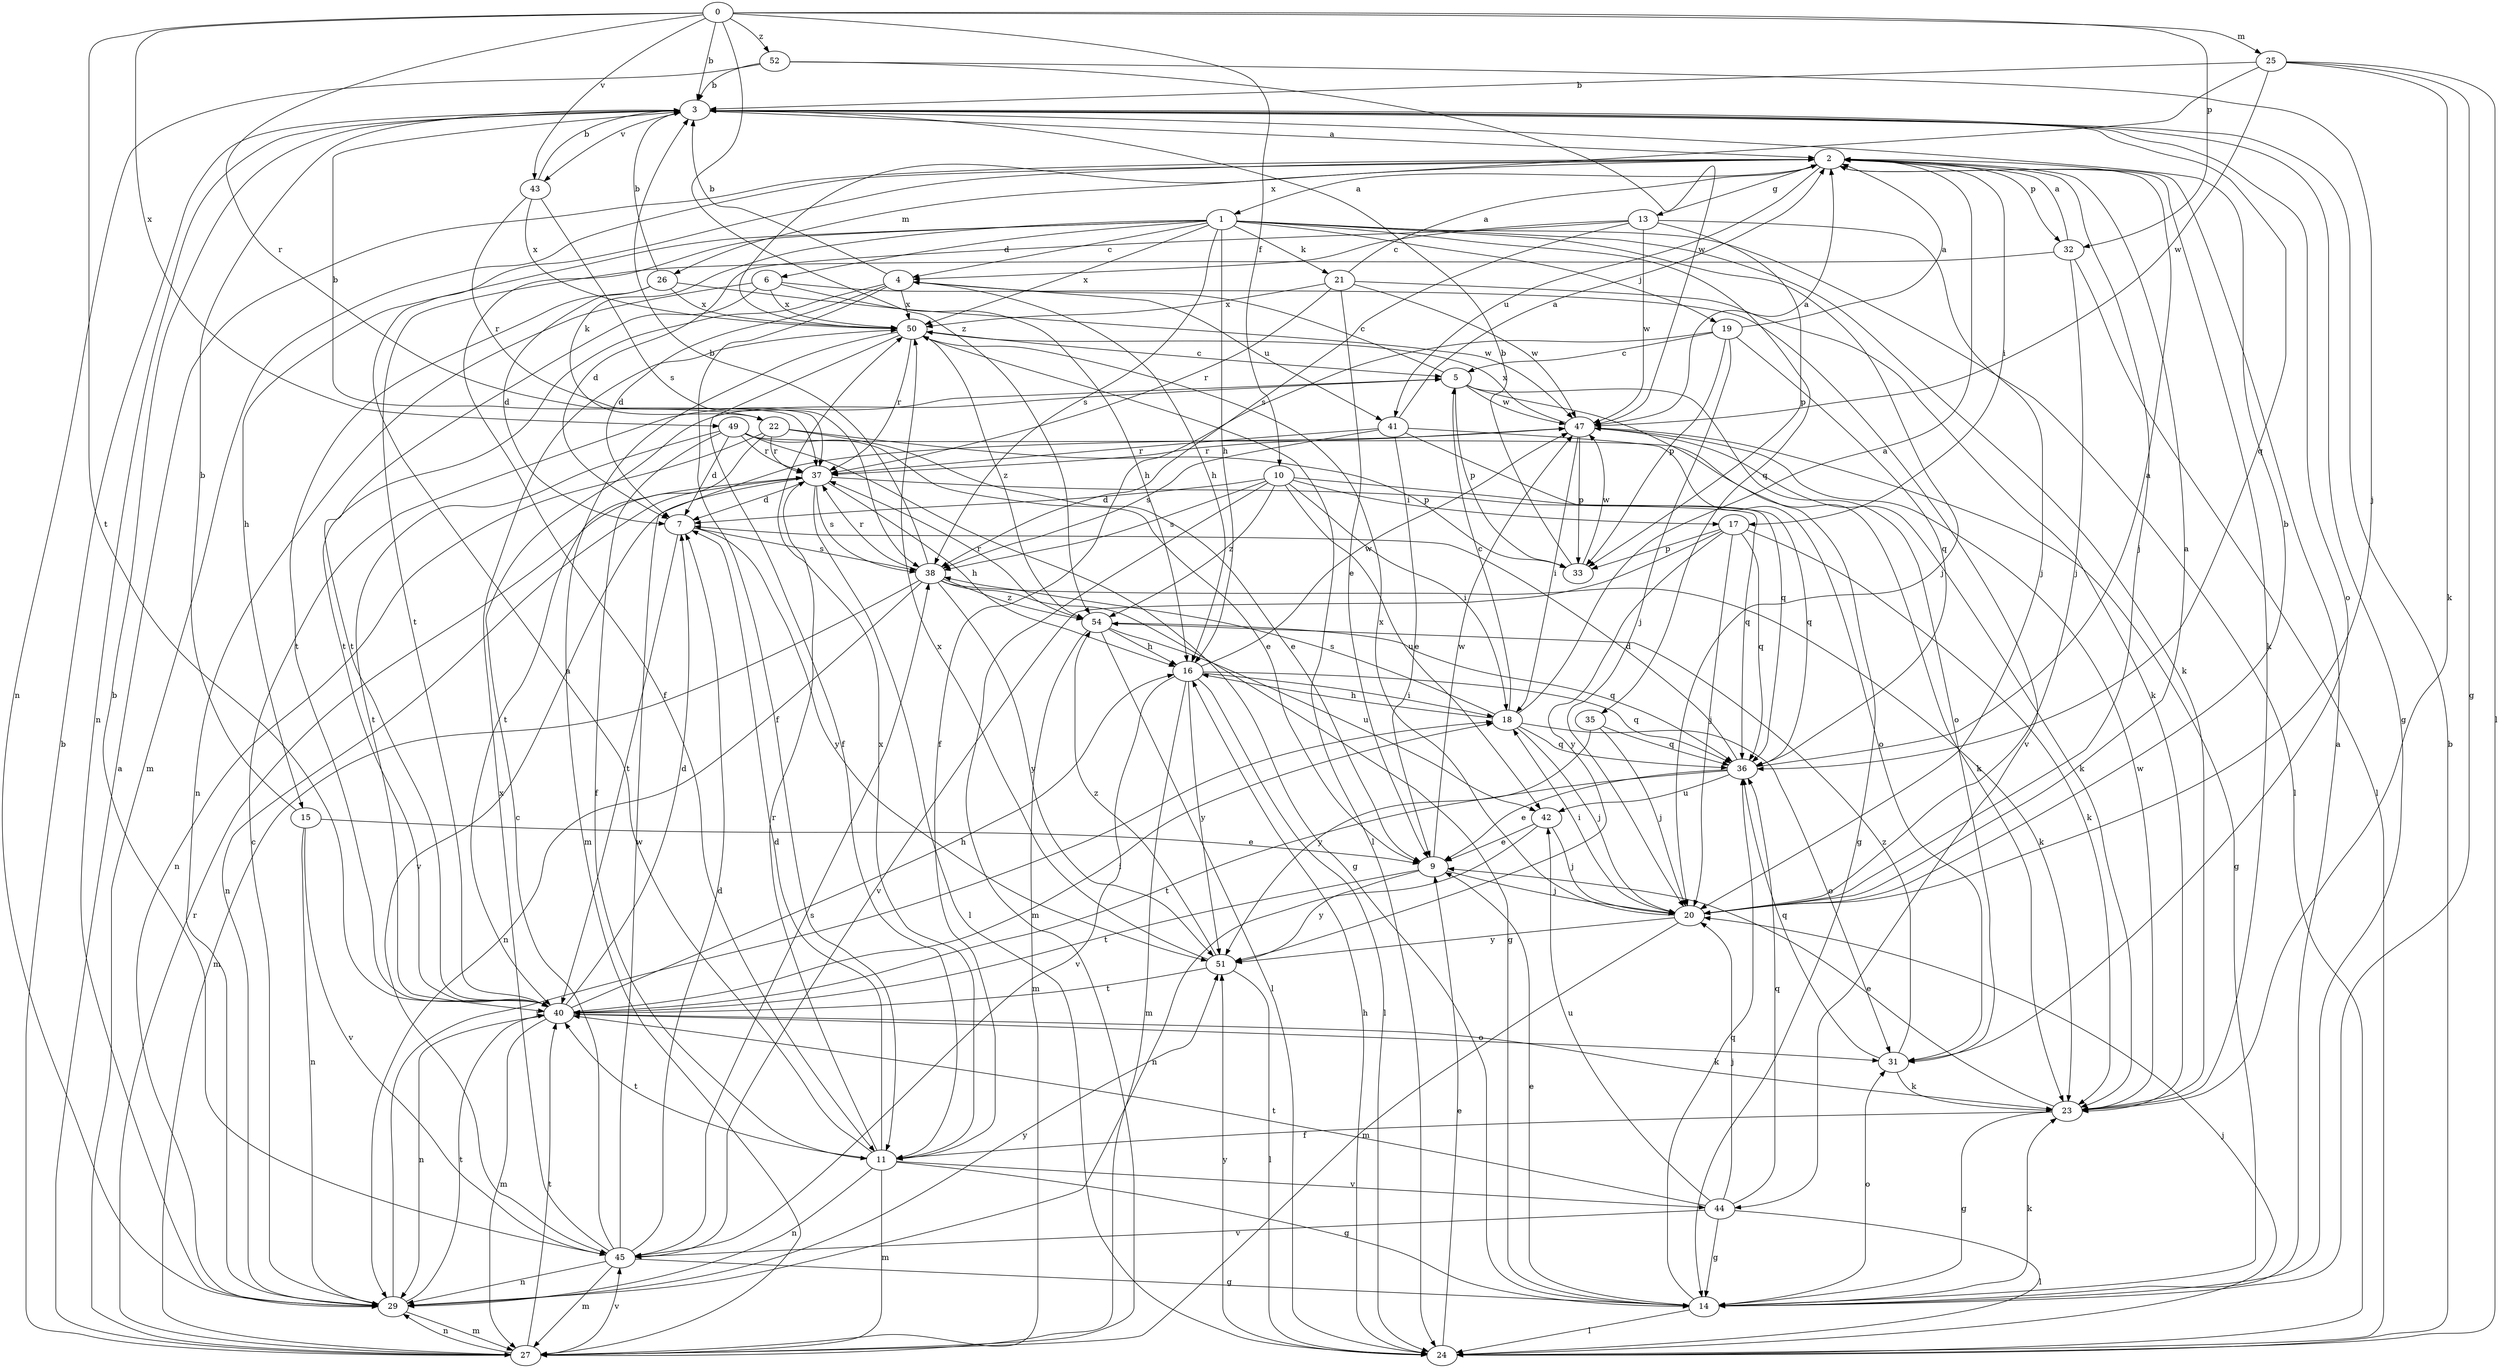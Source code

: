 strict digraph  {
0;
1;
2;
3;
4;
5;
6;
7;
9;
10;
11;
13;
14;
15;
16;
17;
18;
19;
20;
21;
22;
23;
24;
25;
26;
27;
29;
31;
32;
33;
35;
36;
37;
38;
40;
41;
42;
43;
44;
45;
47;
49;
50;
51;
52;
54;
0 -> 3  [label=b];
0 -> 10  [label=f];
0 -> 25  [label=m];
0 -> 32  [label=p];
0 -> 37  [label=r];
0 -> 40  [label=t];
0 -> 43  [label=v];
0 -> 49  [label=x];
0 -> 52  [label=z];
0 -> 54  [label=z];
1 -> 4  [label=c];
1 -> 6  [label=d];
1 -> 11  [label=f];
1 -> 15  [label=h];
1 -> 16  [label=h];
1 -> 19  [label=j];
1 -> 20  [label=j];
1 -> 21  [label=k];
1 -> 22  [label=k];
1 -> 23  [label=k];
1 -> 24  [label=l];
1 -> 35  [label=q];
1 -> 38  [label=s];
1 -> 50  [label=x];
2 -> 1  [label=a];
2 -> 13  [label=g];
2 -> 17  [label=i];
2 -> 20  [label=j];
2 -> 23  [label=k];
2 -> 26  [label=m];
2 -> 27  [label=m];
2 -> 32  [label=p];
2 -> 41  [label=u];
3 -> 2  [label=a];
3 -> 14  [label=g];
3 -> 29  [label=n];
3 -> 31  [label=o];
3 -> 36  [label=q];
3 -> 43  [label=v];
4 -> 3  [label=b];
4 -> 7  [label=d];
4 -> 11  [label=f];
4 -> 16  [label=h];
4 -> 40  [label=t];
4 -> 41  [label=u];
4 -> 50  [label=x];
5 -> 4  [label=c];
5 -> 14  [label=g];
5 -> 31  [label=o];
5 -> 33  [label=p];
5 -> 47  [label=w];
6 -> 16  [label=h];
6 -> 29  [label=n];
6 -> 40  [label=t];
6 -> 44  [label=v];
6 -> 50  [label=x];
7 -> 38  [label=s];
7 -> 40  [label=t];
7 -> 51  [label=y];
9 -> 20  [label=j];
9 -> 40  [label=t];
9 -> 47  [label=w];
9 -> 51  [label=y];
10 -> 7  [label=d];
10 -> 17  [label=i];
10 -> 18  [label=i];
10 -> 27  [label=m];
10 -> 36  [label=q];
10 -> 38  [label=s];
10 -> 42  [label=u];
10 -> 54  [label=z];
11 -> 2  [label=a];
11 -> 7  [label=d];
11 -> 14  [label=g];
11 -> 27  [label=m];
11 -> 29  [label=n];
11 -> 37  [label=r];
11 -> 40  [label=t];
11 -> 44  [label=v];
11 -> 50  [label=x];
13 -> 4  [label=c];
13 -> 7  [label=d];
13 -> 20  [label=j];
13 -> 33  [label=p];
13 -> 38  [label=s];
13 -> 47  [label=w];
14 -> 2  [label=a];
14 -> 9  [label=e];
14 -> 23  [label=k];
14 -> 24  [label=l];
14 -> 31  [label=o];
14 -> 36  [label=q];
15 -> 3  [label=b];
15 -> 9  [label=e];
15 -> 29  [label=n];
15 -> 45  [label=v];
16 -> 18  [label=i];
16 -> 24  [label=l];
16 -> 27  [label=m];
16 -> 36  [label=q];
16 -> 45  [label=v];
16 -> 47  [label=w];
16 -> 51  [label=y];
17 -> 20  [label=j];
17 -> 23  [label=k];
17 -> 33  [label=p];
17 -> 36  [label=q];
17 -> 45  [label=v];
17 -> 51  [label=y];
18 -> 2  [label=a];
18 -> 5  [label=c];
18 -> 16  [label=h];
18 -> 20  [label=j];
18 -> 31  [label=o];
18 -> 36  [label=q];
18 -> 38  [label=s];
19 -> 2  [label=a];
19 -> 5  [label=c];
19 -> 11  [label=f];
19 -> 20  [label=j];
19 -> 33  [label=p];
19 -> 36  [label=q];
20 -> 2  [label=a];
20 -> 3  [label=b];
20 -> 18  [label=i];
20 -> 27  [label=m];
20 -> 50  [label=x];
20 -> 51  [label=y];
21 -> 2  [label=a];
21 -> 9  [label=e];
21 -> 23  [label=k];
21 -> 37  [label=r];
21 -> 47  [label=w];
21 -> 50  [label=x];
22 -> 3  [label=b];
22 -> 9  [label=e];
22 -> 29  [label=n];
22 -> 33  [label=p];
22 -> 37  [label=r];
22 -> 40  [label=t];
23 -> 9  [label=e];
23 -> 11  [label=f];
23 -> 14  [label=g];
23 -> 47  [label=w];
24 -> 3  [label=b];
24 -> 9  [label=e];
24 -> 16  [label=h];
24 -> 20  [label=j];
24 -> 51  [label=y];
25 -> 3  [label=b];
25 -> 14  [label=g];
25 -> 23  [label=k];
25 -> 24  [label=l];
25 -> 47  [label=w];
25 -> 50  [label=x];
26 -> 3  [label=b];
26 -> 7  [label=d];
26 -> 40  [label=t];
26 -> 47  [label=w];
26 -> 50  [label=x];
27 -> 2  [label=a];
27 -> 3  [label=b];
27 -> 29  [label=n];
27 -> 37  [label=r];
27 -> 40  [label=t];
27 -> 45  [label=v];
29 -> 5  [label=c];
29 -> 18  [label=i];
29 -> 27  [label=m];
29 -> 40  [label=t];
29 -> 51  [label=y];
31 -> 23  [label=k];
31 -> 36  [label=q];
31 -> 54  [label=z];
32 -> 2  [label=a];
32 -> 20  [label=j];
32 -> 24  [label=l];
32 -> 40  [label=t];
33 -> 3  [label=b];
33 -> 47  [label=w];
35 -> 20  [label=j];
35 -> 36  [label=q];
35 -> 51  [label=y];
36 -> 2  [label=a];
36 -> 7  [label=d];
36 -> 9  [label=e];
36 -> 40  [label=t];
36 -> 42  [label=u];
37 -> 7  [label=d];
37 -> 16  [label=h];
37 -> 24  [label=l];
37 -> 29  [label=n];
37 -> 36  [label=q];
37 -> 38  [label=s];
37 -> 45  [label=v];
38 -> 3  [label=b];
38 -> 14  [label=g];
38 -> 23  [label=k];
38 -> 27  [label=m];
38 -> 29  [label=n];
38 -> 37  [label=r];
38 -> 51  [label=y];
38 -> 54  [label=z];
40 -> 7  [label=d];
40 -> 16  [label=h];
40 -> 18  [label=i];
40 -> 23  [label=k];
40 -> 27  [label=m];
40 -> 29  [label=n];
40 -> 31  [label=o];
41 -> 2  [label=a];
41 -> 9  [label=e];
41 -> 31  [label=o];
41 -> 36  [label=q];
41 -> 37  [label=r];
41 -> 38  [label=s];
42 -> 9  [label=e];
42 -> 20  [label=j];
42 -> 29  [label=n];
43 -> 3  [label=b];
43 -> 37  [label=r];
43 -> 38  [label=s];
43 -> 50  [label=x];
44 -> 14  [label=g];
44 -> 20  [label=j];
44 -> 24  [label=l];
44 -> 36  [label=q];
44 -> 40  [label=t];
44 -> 42  [label=u];
44 -> 45  [label=v];
45 -> 3  [label=b];
45 -> 5  [label=c];
45 -> 7  [label=d];
45 -> 14  [label=g];
45 -> 27  [label=m];
45 -> 29  [label=n];
45 -> 38  [label=s];
45 -> 47  [label=w];
45 -> 50  [label=x];
47 -> 2  [label=a];
47 -> 14  [label=g];
47 -> 18  [label=i];
47 -> 23  [label=k];
47 -> 33  [label=p];
47 -> 37  [label=r];
47 -> 50  [label=x];
49 -> 7  [label=d];
49 -> 9  [label=e];
49 -> 11  [label=f];
49 -> 14  [label=g];
49 -> 23  [label=k];
49 -> 37  [label=r];
49 -> 40  [label=t];
50 -> 5  [label=c];
50 -> 11  [label=f];
50 -> 24  [label=l];
50 -> 27  [label=m];
50 -> 37  [label=r];
50 -> 54  [label=z];
51 -> 24  [label=l];
51 -> 40  [label=t];
51 -> 50  [label=x];
51 -> 54  [label=z];
52 -> 3  [label=b];
52 -> 20  [label=j];
52 -> 29  [label=n];
52 -> 47  [label=w];
54 -> 16  [label=h];
54 -> 24  [label=l];
54 -> 27  [label=m];
54 -> 36  [label=q];
54 -> 37  [label=r];
54 -> 42  [label=u];
}
